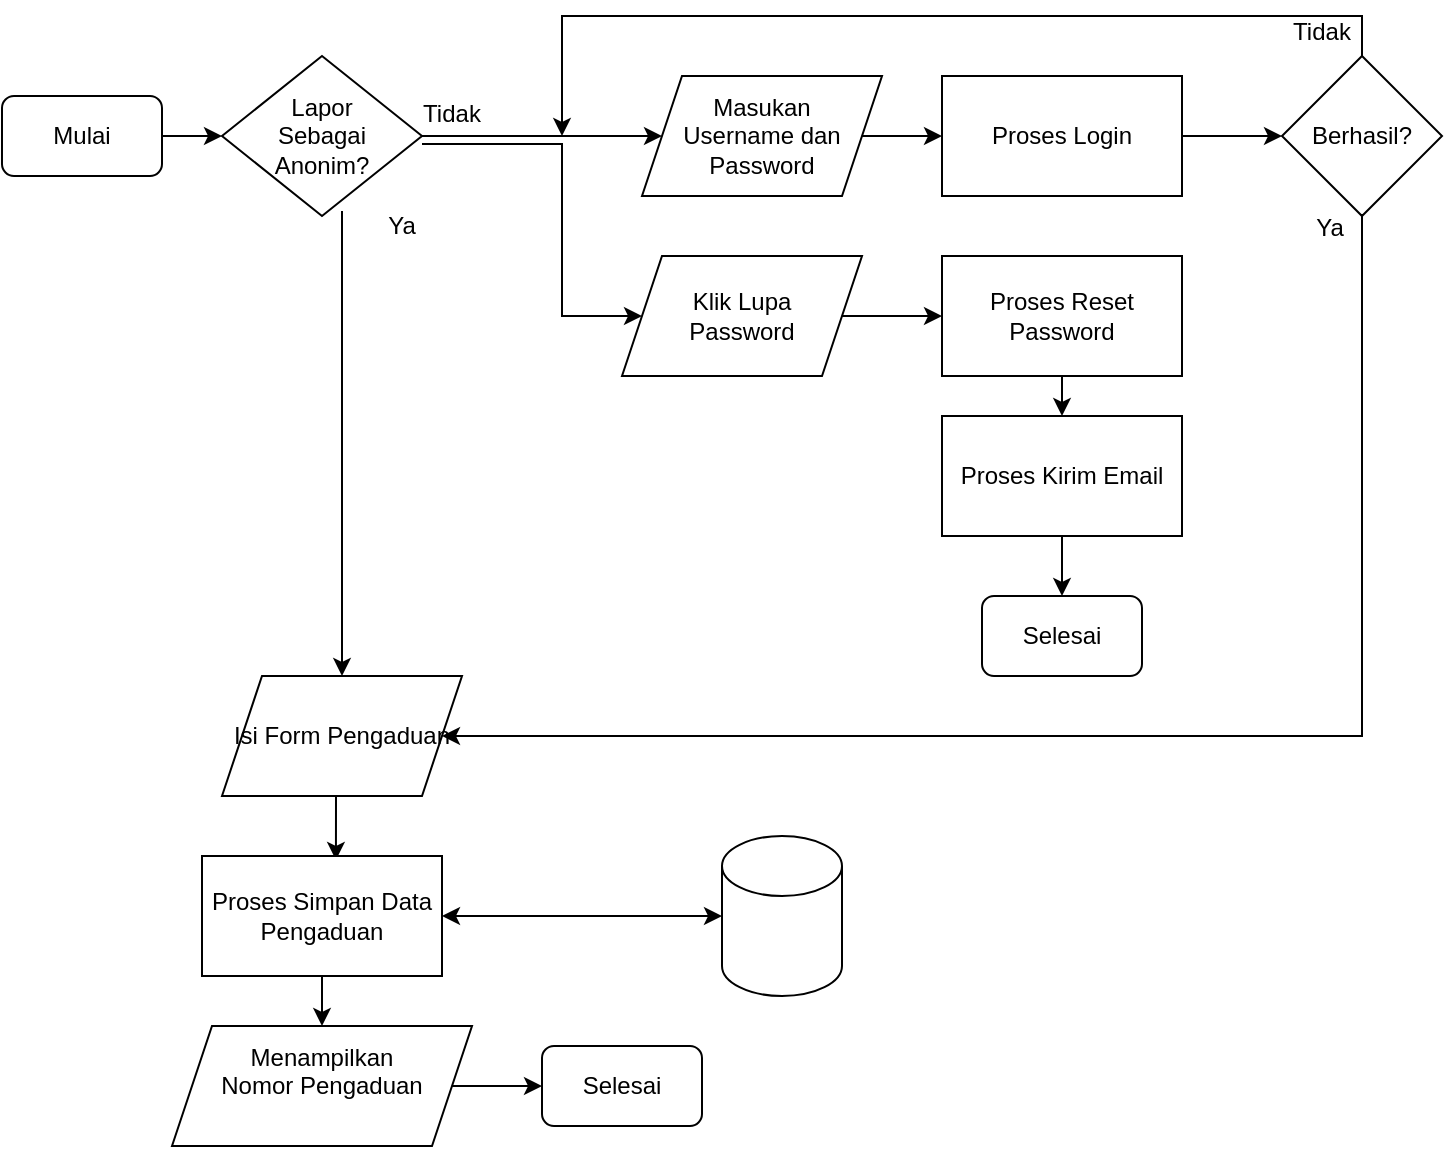 <mxfile version="21.2.9" type="github">
  <diagram id="C5RBs43oDa-KdzZeNtuy" name="Page-1">
    <mxGraphModel dx="1222" dy="586" grid="1" gridSize="10" guides="1" tooltips="1" connect="1" arrows="1" fold="1" page="1" pageScale="1" pageWidth="827" pageHeight="1169" math="0" shadow="0">
      <root>
        <mxCell id="WIyWlLk6GJQsqaUBKTNV-0" />
        <mxCell id="WIyWlLk6GJQsqaUBKTNV-1" parent="WIyWlLk6GJQsqaUBKTNV-0" />
        <mxCell id="5g_yiBCIWojVpbgfXN-V-31" style="edgeStyle=orthogonalEdgeStyle;rounded=0;orthogonalLoop=1;jettySize=auto;html=1;exitX=1;exitY=0.5;exitDx=0;exitDy=0;entryX=0;entryY=0.5;entryDx=0;entryDy=0;" edge="1" parent="WIyWlLk6GJQsqaUBKTNV-1" source="5g_yiBCIWojVpbgfXN-V-0" target="5g_yiBCIWojVpbgfXN-V-1">
          <mxGeometry relative="1" as="geometry" />
        </mxCell>
        <mxCell id="5g_yiBCIWojVpbgfXN-V-0" value="Mulai" style="rounded=1;whiteSpace=wrap;html=1;" vertex="1" parent="WIyWlLk6GJQsqaUBKTNV-1">
          <mxGeometry x="20" y="60" width="80" height="40" as="geometry" />
        </mxCell>
        <mxCell id="5g_yiBCIWojVpbgfXN-V-28" style="edgeStyle=orthogonalEdgeStyle;rounded=0;orthogonalLoop=1;jettySize=auto;html=1;exitX=1;exitY=0.5;exitDx=0;exitDy=0;entryX=0;entryY=0.5;entryDx=0;entryDy=0;" edge="1" parent="WIyWlLk6GJQsqaUBKTNV-1" source="5g_yiBCIWojVpbgfXN-V-1" target="5g_yiBCIWojVpbgfXN-V-5">
          <mxGeometry relative="1" as="geometry" />
        </mxCell>
        <mxCell id="5g_yiBCIWojVpbgfXN-V-1" value="&lt;div&gt;Lapor&lt;/div&gt;&lt;div&gt;Sebagai&lt;/div&gt;&lt;div&gt;Anonim?&lt;br&gt;&lt;/div&gt;" style="rhombus;whiteSpace=wrap;html=1;" vertex="1" parent="WIyWlLk6GJQsqaUBKTNV-1">
          <mxGeometry x="130" y="40" width="100" height="80" as="geometry" />
        </mxCell>
        <mxCell id="5g_yiBCIWojVpbgfXN-V-12" style="edgeStyle=orthogonalEdgeStyle;rounded=0;orthogonalLoop=1;jettySize=auto;html=1;exitX=1;exitY=0.5;exitDx=0;exitDy=0;entryX=0;entryY=0.5;entryDx=0;entryDy=0;" edge="1" parent="WIyWlLk6GJQsqaUBKTNV-1" source="5g_yiBCIWojVpbgfXN-V-5" target="5g_yiBCIWojVpbgfXN-V-11">
          <mxGeometry relative="1" as="geometry" />
        </mxCell>
        <mxCell id="5g_yiBCIWojVpbgfXN-V-5" value="&lt;div&gt;Masukan&lt;/div&gt;&lt;div&gt;Username dan Password&lt;br&gt;&lt;/div&gt;" style="shape=parallelogram;perimeter=parallelogramPerimeter;whiteSpace=wrap;html=1;fixedSize=1;" vertex="1" parent="WIyWlLk6GJQsqaUBKTNV-1">
          <mxGeometry x="340" y="50" width="120" height="60" as="geometry" />
        </mxCell>
        <mxCell id="5g_yiBCIWojVpbgfXN-V-32" style="edgeStyle=orthogonalEdgeStyle;rounded=0;orthogonalLoop=1;jettySize=auto;html=1;exitX=0.25;exitY=1;exitDx=0;exitDy=0;entryX=0;entryY=0.5;entryDx=0;entryDy=0;" edge="1" parent="WIyWlLk6GJQsqaUBKTNV-1" source="5g_yiBCIWojVpbgfXN-V-8" target="5g_yiBCIWojVpbgfXN-V-21">
          <mxGeometry relative="1" as="geometry">
            <Array as="points">
              <mxPoint x="300" y="84" />
              <mxPoint x="300" y="170" />
            </Array>
          </mxGeometry>
        </mxCell>
        <mxCell id="5g_yiBCIWojVpbgfXN-V-8" value="Tidak" style="text;html=1;strokeColor=none;fillColor=none;align=center;verticalAlign=middle;whiteSpace=wrap;rounded=0;" vertex="1" parent="WIyWlLk6GJQsqaUBKTNV-1">
          <mxGeometry x="215" y="54" width="60" height="30" as="geometry" />
        </mxCell>
        <mxCell id="5g_yiBCIWojVpbgfXN-V-36" style="edgeStyle=orthogonalEdgeStyle;rounded=0;orthogonalLoop=1;jettySize=auto;html=1;exitX=0;exitY=0.25;exitDx=0;exitDy=0;entryX=0.5;entryY=0;entryDx=0;entryDy=0;" edge="1" parent="WIyWlLk6GJQsqaUBKTNV-1" source="5g_yiBCIWojVpbgfXN-V-10" target="5g_yiBCIWojVpbgfXN-V-34">
          <mxGeometry relative="1" as="geometry">
            <Array as="points">
              <mxPoint x="190" y="180" />
              <mxPoint x="190" y="180" />
            </Array>
          </mxGeometry>
        </mxCell>
        <mxCell id="5g_yiBCIWojVpbgfXN-V-10" value="Ya" style="text;html=1;strokeColor=none;fillColor=none;align=center;verticalAlign=middle;whiteSpace=wrap;rounded=0;" vertex="1" parent="WIyWlLk6GJQsqaUBKTNV-1">
          <mxGeometry x="190" y="110" width="60" height="30" as="geometry" />
        </mxCell>
        <mxCell id="5g_yiBCIWojVpbgfXN-V-17" style="edgeStyle=orthogonalEdgeStyle;rounded=0;orthogonalLoop=1;jettySize=auto;html=1;exitX=1;exitY=0.5;exitDx=0;exitDy=0;entryX=0;entryY=0.5;entryDx=0;entryDy=0;" edge="1" parent="WIyWlLk6GJQsqaUBKTNV-1" source="5g_yiBCIWojVpbgfXN-V-11" target="5g_yiBCIWojVpbgfXN-V-13">
          <mxGeometry relative="1" as="geometry" />
        </mxCell>
        <mxCell id="5g_yiBCIWojVpbgfXN-V-11" value="Proses Login" style="rounded=0;whiteSpace=wrap;html=1;" vertex="1" parent="WIyWlLk6GJQsqaUBKTNV-1">
          <mxGeometry x="490" y="50" width="120" height="60" as="geometry" />
        </mxCell>
        <mxCell id="5g_yiBCIWojVpbgfXN-V-29" style="edgeStyle=orthogonalEdgeStyle;rounded=0;orthogonalLoop=1;jettySize=auto;html=1;exitX=0.5;exitY=0;exitDx=0;exitDy=0;" edge="1" parent="WIyWlLk6GJQsqaUBKTNV-1" source="5g_yiBCIWojVpbgfXN-V-13">
          <mxGeometry relative="1" as="geometry">
            <mxPoint x="300" y="80" as="targetPoint" />
            <Array as="points">
              <mxPoint x="700" y="20" />
              <mxPoint x="300" y="20" />
            </Array>
          </mxGeometry>
        </mxCell>
        <mxCell id="5g_yiBCIWojVpbgfXN-V-13" value="Berhasil?" style="rhombus;whiteSpace=wrap;html=1;" vertex="1" parent="WIyWlLk6GJQsqaUBKTNV-1">
          <mxGeometry x="660" y="40" width="80" height="80" as="geometry" />
        </mxCell>
        <mxCell id="5g_yiBCIWojVpbgfXN-V-15" value="Tidak" style="text;html=1;strokeColor=none;fillColor=none;align=center;verticalAlign=middle;whiteSpace=wrap;rounded=0;" vertex="1" parent="WIyWlLk6GJQsqaUBKTNV-1">
          <mxGeometry x="650" y="13" width="60" height="30" as="geometry" />
        </mxCell>
        <mxCell id="5g_yiBCIWojVpbgfXN-V-37" style="edgeStyle=orthogonalEdgeStyle;rounded=0;orthogonalLoop=1;jettySize=auto;html=1;entryX=1;entryY=0.5;entryDx=0;entryDy=0;" edge="1" parent="WIyWlLk6GJQsqaUBKTNV-1" target="5g_yiBCIWojVpbgfXN-V-34">
          <mxGeometry relative="1" as="geometry">
            <mxPoint x="700" y="119" as="sourcePoint" />
            <mxPoint x="360" y="390" as="targetPoint" />
            <Array as="points">
              <mxPoint x="700" y="380" />
            </Array>
          </mxGeometry>
        </mxCell>
        <mxCell id="5g_yiBCIWojVpbgfXN-V-19" value="Ya" style="text;html=1;strokeColor=none;fillColor=none;align=center;verticalAlign=middle;whiteSpace=wrap;rounded=0;" vertex="1" parent="WIyWlLk6GJQsqaUBKTNV-1">
          <mxGeometry x="654" y="111" width="60" height="30" as="geometry" />
        </mxCell>
        <mxCell id="5g_yiBCIWojVpbgfXN-V-25" style="edgeStyle=orthogonalEdgeStyle;rounded=0;orthogonalLoop=1;jettySize=auto;html=1;exitX=0.5;exitY=1;exitDx=0;exitDy=0;entryX=0.5;entryY=0;entryDx=0;entryDy=0;" edge="1" parent="WIyWlLk6GJQsqaUBKTNV-1" source="5g_yiBCIWojVpbgfXN-V-20" target="5g_yiBCIWojVpbgfXN-V-24">
          <mxGeometry relative="1" as="geometry" />
        </mxCell>
        <mxCell id="5g_yiBCIWojVpbgfXN-V-20" value="Proses Reset Password" style="rounded=0;whiteSpace=wrap;html=1;" vertex="1" parent="WIyWlLk6GJQsqaUBKTNV-1">
          <mxGeometry x="490" y="140" width="120" height="60" as="geometry" />
        </mxCell>
        <mxCell id="5g_yiBCIWojVpbgfXN-V-22" style="edgeStyle=orthogonalEdgeStyle;rounded=0;orthogonalLoop=1;jettySize=auto;html=1;exitX=1;exitY=0.5;exitDx=0;exitDy=0;entryX=0;entryY=0.5;entryDx=0;entryDy=0;" edge="1" parent="WIyWlLk6GJQsqaUBKTNV-1" source="5g_yiBCIWojVpbgfXN-V-21" target="5g_yiBCIWojVpbgfXN-V-20">
          <mxGeometry relative="1" as="geometry" />
        </mxCell>
        <mxCell id="5g_yiBCIWojVpbgfXN-V-21" value="&lt;div&gt;Klik Lupa &lt;br&gt;&lt;/div&gt;&lt;div&gt;Password&lt;/div&gt;" style="shape=parallelogram;perimeter=parallelogramPerimeter;whiteSpace=wrap;html=1;fixedSize=1;" vertex="1" parent="WIyWlLk6GJQsqaUBKTNV-1">
          <mxGeometry x="330" y="140" width="120" height="60" as="geometry" />
        </mxCell>
        <mxCell id="5g_yiBCIWojVpbgfXN-V-33" style="edgeStyle=orthogonalEdgeStyle;rounded=0;orthogonalLoop=1;jettySize=auto;html=1;exitX=0.5;exitY=1;exitDx=0;exitDy=0;entryX=0.5;entryY=0;entryDx=0;entryDy=0;" edge="1" parent="WIyWlLk6GJQsqaUBKTNV-1" source="5g_yiBCIWojVpbgfXN-V-24" target="5g_yiBCIWojVpbgfXN-V-26">
          <mxGeometry relative="1" as="geometry" />
        </mxCell>
        <mxCell id="5g_yiBCIWojVpbgfXN-V-24" value="Proses Kirim Email" style="rounded=0;whiteSpace=wrap;html=1;" vertex="1" parent="WIyWlLk6GJQsqaUBKTNV-1">
          <mxGeometry x="490" y="220" width="120" height="60" as="geometry" />
        </mxCell>
        <mxCell id="5g_yiBCIWojVpbgfXN-V-26" value="Selesai" style="rounded=1;whiteSpace=wrap;html=1;" vertex="1" parent="WIyWlLk6GJQsqaUBKTNV-1">
          <mxGeometry x="510" y="310" width="80" height="40" as="geometry" />
        </mxCell>
        <mxCell id="5g_yiBCIWojVpbgfXN-V-39" style="edgeStyle=orthogonalEdgeStyle;rounded=0;orthogonalLoop=1;jettySize=auto;html=1;exitX=0.5;exitY=1;exitDx=0;exitDy=0;entryX=0.558;entryY=0.033;entryDx=0;entryDy=0;entryPerimeter=0;" edge="1" parent="WIyWlLk6GJQsqaUBKTNV-1" source="5g_yiBCIWojVpbgfXN-V-34" target="5g_yiBCIWojVpbgfXN-V-38">
          <mxGeometry relative="1" as="geometry" />
        </mxCell>
        <mxCell id="5g_yiBCIWojVpbgfXN-V-34" value="Isi Form Pengaduan" style="shape=parallelogram;perimeter=parallelogramPerimeter;whiteSpace=wrap;html=1;fixedSize=1;" vertex="1" parent="WIyWlLk6GJQsqaUBKTNV-1">
          <mxGeometry x="130" y="350" width="120" height="60" as="geometry" />
        </mxCell>
        <mxCell id="5g_yiBCIWojVpbgfXN-V-46" style="edgeStyle=orthogonalEdgeStyle;rounded=0;orthogonalLoop=1;jettySize=auto;html=1;exitX=0.5;exitY=1;exitDx=0;exitDy=0;entryX=0.5;entryY=0;entryDx=0;entryDy=0;" edge="1" parent="WIyWlLk6GJQsqaUBKTNV-1" source="5g_yiBCIWojVpbgfXN-V-38" target="5g_yiBCIWojVpbgfXN-V-45">
          <mxGeometry relative="1" as="geometry" />
        </mxCell>
        <mxCell id="5g_yiBCIWojVpbgfXN-V-38" value="Proses Simpan Data Pengaduan" style="rounded=0;whiteSpace=wrap;html=1;" vertex="1" parent="WIyWlLk6GJQsqaUBKTNV-1">
          <mxGeometry x="120" y="440" width="120" height="60" as="geometry" />
        </mxCell>
        <mxCell id="5g_yiBCIWojVpbgfXN-V-40" value="" style="shape=cylinder3;whiteSpace=wrap;html=1;boundedLbl=1;backgroundOutline=1;size=15;" vertex="1" parent="WIyWlLk6GJQsqaUBKTNV-1">
          <mxGeometry x="380" y="430" width="60" height="80" as="geometry" />
        </mxCell>
        <mxCell id="5g_yiBCIWojVpbgfXN-V-42" value="Selesai" style="rounded=1;whiteSpace=wrap;html=1;" vertex="1" parent="WIyWlLk6GJQsqaUBKTNV-1">
          <mxGeometry x="290" y="535" width="80" height="40" as="geometry" />
        </mxCell>
        <mxCell id="5g_yiBCIWojVpbgfXN-V-47" style="edgeStyle=orthogonalEdgeStyle;rounded=0;orthogonalLoop=1;jettySize=auto;html=1;exitX=1;exitY=0.5;exitDx=0;exitDy=0;entryX=0;entryY=0.5;entryDx=0;entryDy=0;" edge="1" parent="WIyWlLk6GJQsqaUBKTNV-1" source="5g_yiBCIWojVpbgfXN-V-45" target="5g_yiBCIWojVpbgfXN-V-42">
          <mxGeometry relative="1" as="geometry" />
        </mxCell>
        <mxCell id="5g_yiBCIWojVpbgfXN-V-45" value="&lt;div&gt;Menampilkan &lt;br&gt;&lt;/div&gt;&lt;div&gt;Nomor Pengaduan&lt;/div&gt;&lt;div&gt;&lt;br&gt;&lt;/div&gt;" style="shape=parallelogram;perimeter=parallelogramPerimeter;whiteSpace=wrap;html=1;fixedSize=1;" vertex="1" parent="WIyWlLk6GJQsqaUBKTNV-1">
          <mxGeometry x="105" y="525" width="150" height="60" as="geometry" />
        </mxCell>
        <mxCell id="5g_yiBCIWojVpbgfXN-V-50" value="" style="endArrow=classic;startArrow=classic;html=1;rounded=0;exitX=1;exitY=0.5;exitDx=0;exitDy=0;entryX=0;entryY=0.5;entryDx=0;entryDy=0;entryPerimeter=0;" edge="1" parent="WIyWlLk6GJQsqaUBKTNV-1" source="5g_yiBCIWojVpbgfXN-V-38" target="5g_yiBCIWojVpbgfXN-V-40">
          <mxGeometry width="50" height="50" relative="1" as="geometry">
            <mxPoint x="360" y="500" as="sourcePoint" />
            <mxPoint x="410" y="450" as="targetPoint" />
          </mxGeometry>
        </mxCell>
      </root>
    </mxGraphModel>
  </diagram>
</mxfile>
